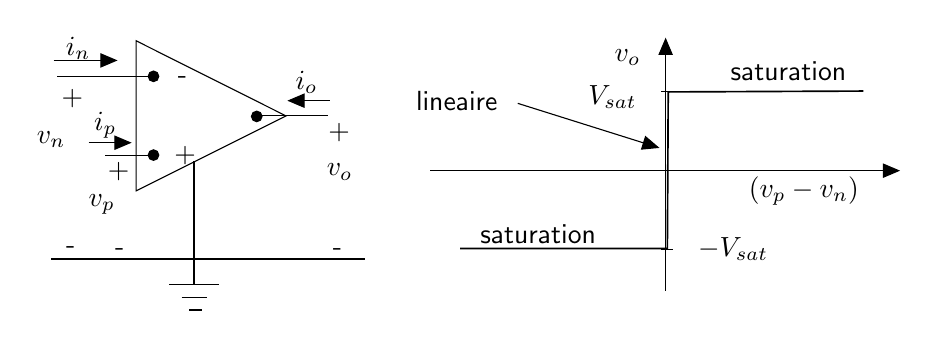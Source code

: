 \begin{tikzpicture}[y=-1cm]
\sf
\filldraw[black] (1.796,3.413) circle (0.067cm);
\filldraw[black] (1.796,4.413) circle (0.067cm);
\filldraw[black] (3.107,3.922) circle (0.067cm);
\draw[black] (3.173,3.911) -- (4.018,3.911);
\draw[arrows=-triangle 45,black] (0.529,3.211) -- (1.34,3.211);
\draw[arrows=-triangle 45,black] (0.973,4.256) -- (1.518,4.256);
\draw[arrows=triangle 45-,black] (3.496,3.722) -- (4.04,3.722);
\draw[black] (2.311,5.744) -- (2.311,4.489);
\draw[arrows=-triangle 45,black] (8.3,6.133) -- (8.3,2.922);
\draw[arrows=-triangle 45,black] (5.311,4.611) -- (11.278,4.611);
\draw[semithick,black] (5.689,5.6) -- (8.322,5.6) -- (8.333,3.611) -- (10.811,3.6);
\draw[black] (8.244,3.611) -- (8.389,3.611);
\draw[black] (8.244,5.611) -- (8.389,5.611);
\draw[arrows=-triangle 45,black] (6.422,3.756) -- (8.222,4.322);
\path (0.496,4.267) node[text=black,anchor=base] {$v_n$};
\path (1.14,5.067) node[text=black,anchor=base] {$v_p$};
\path (0.84,3.144) node[text=black,anchor=base] {$i_n$};
\path (1.184,4.1) node[text=black,anchor=base] {$i_p$};
\path (3.74,3.578) node[text=black,anchor=base] {$i_o$};
\path (8.056,3.767) node[text=black,anchor=base east] {$V_{sat}$};
\path (8.589,5.7) node[text=black,anchor=base west] {$-V_{sat}$};
\path (10.878,4.956) node[text=black,anchor=base east] {$(v_p-v_n)$};
\path (5.822,5.533) node[text=black,anchor=base west] {saturation};
\path (9,3.467) node[text=black,anchor=base west] {saturation};
\path (8.104,3.222) node[text=black,anchor=base east] {$v_o$};
\path (3.873,4.678) node[text=black,anchor=base west] {$v_o$};
\path (6.289,3.844) node[text=black,anchor=base east] {lineaire};
\draw[black] (0.496,5.733) -- (4.484,5.733);
\draw (2.311,5.744) -- (2.311,6.062);
\draw (1.996,6.062) -- (2.629,6.062);
\draw (2.153,6.222) -- (2.471,6.222);
\draw (2.249,6.38) -- (2.407,6.38);
\draw (1.576,2.962) -- (3.48,3.916) -- (1.576,4.867) -- cycle;
\draw (0.573,3.413) -- (1.729,3.413);
\draw (1.184,4.413) -- (1.729,4.413);
\path (0.504,3.778) node[anchor=base west] {+};
\path (1.093,4.711) node[anchor=base west] {+};
\path (3.893,4.211) node[anchor=base west] {+};
\path (0.562,5.662) node[anchor=base west] {-};
\path (1.184,5.684) node[anchor=base west] {-};
\path (3.951,5.684) node[anchor=base west] {-};
\path (1.982,3.509) node[anchor=base west] {-};
\path (1.938,4.511) node[anchor=base west] {+};

\end{tikzpicture}%

%% Configure (x)emacs for this file ...
%% Local Variables:
%% mode: latex
%% End: